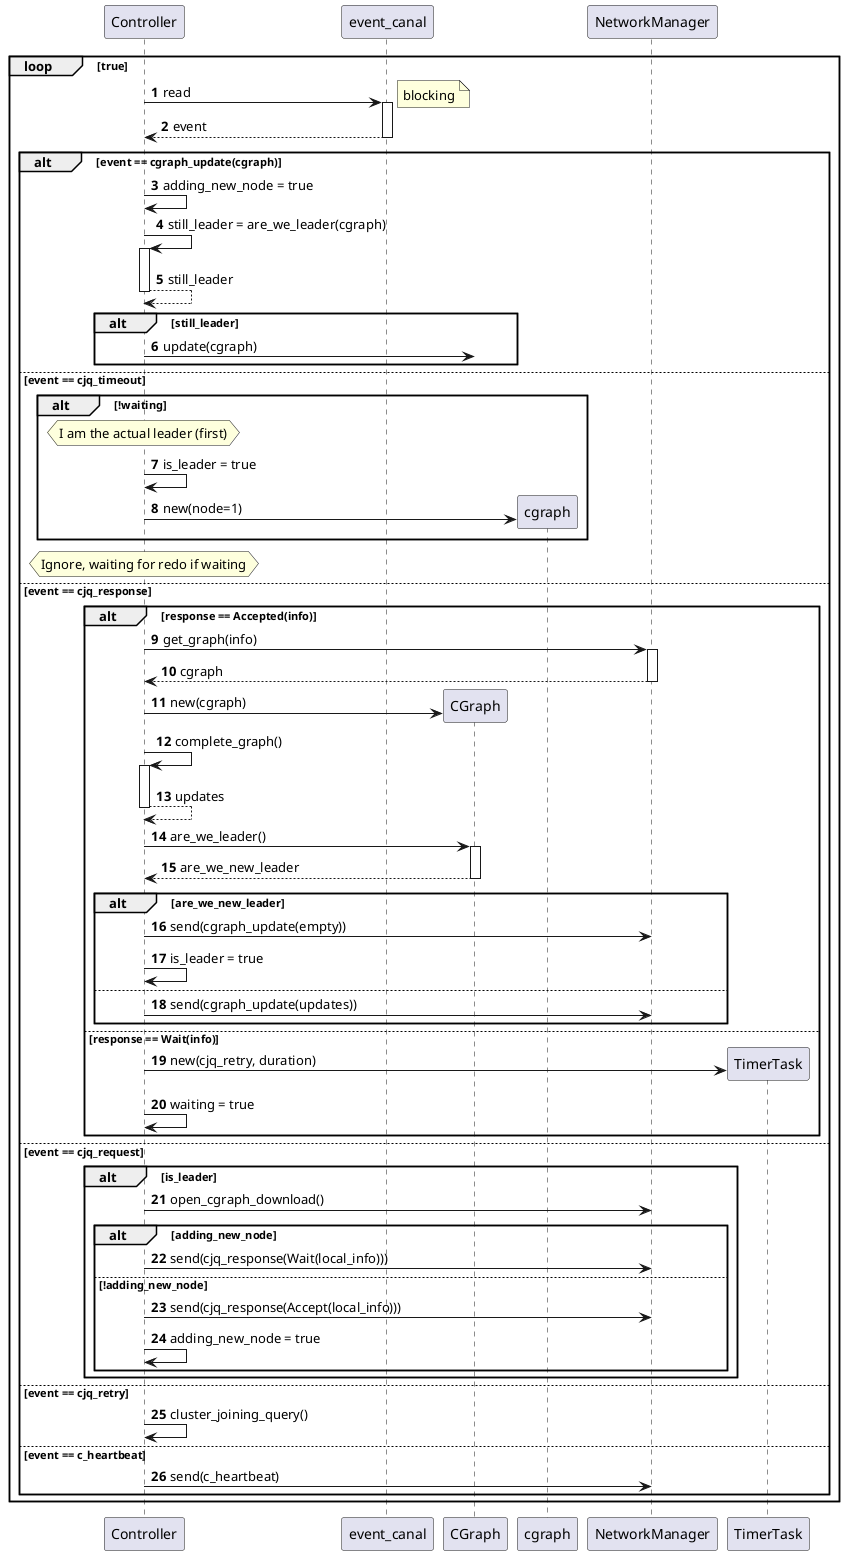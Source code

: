 @startuml
'https://plantuml.com/sequence-diagram

autonumber

loop true
    Controller -> event_canal : read
    activate event_canal
    note right : blocking
    event_canal --> Controller : event
    deactivate event_canal

    alt event == cgraph_update(cgraph)
        Controller -> Controller : adding_new_node = true
        Controller -> Controller : still_leader = are_we_leader(cgraph)
        activate Controller
        Controller --> Controller : still_leader
        deactivate Controller
        alt still_leader
            Controller -> CGraph : update(cgraph)
        end

    else event == cjq_timeout
        alt !waiting
            hnote over Controller : I am the actual leader (first)
            Controller -> Controller : is_leader = true
            create cgraph
            Controller -> cgraph : new(node=1)
        end
        hnote over Controller : Ignore, waiting for redo if waiting

    else event == cjq_response
        alt response == Accepted(info)
            Controller -> NetworkManager : get_graph(info)
            activate NetworkManager
            NetworkManager --> Controller : cgraph
            deactivate NetworkManager
            create CGraph
            Controller -> CGraph : new(cgraph)
            Controller -> Controller : complete_graph()
            activate Controller
            Controller --> Controller : updates
            deactivate Controller
            Controller -> CGraph : are_we_leader()
            activate CGraph
            CGraph --> Controller : are_we_new_leader
            deactivate CGraph
            alt are_we_new_leader
                Controller -> NetworkManager : send(cgraph_update(empty))
                Controller -> Controller : is_leader = true
            else
                Controller -> NetworkManager : send(cgraph_update(updates))
            end
        else response == Wait(info)
            create TimerTask
            Controller -> TimerTask : new(cjq_retry, duration)
            Controller -> Controller : waiting = true
        end

    else event == cjq_request
        alt is_leader
            Controller -> NetworkManager : open_cgraph_download()
            alt adding_new_node
                Controller -> NetworkManager : send(cjq_response(Wait(local_info)))
            else !adding_new_node
                Controller -> NetworkManager : send(cjq_response(Accept(local_info)))
                Controller -> Controller : adding_new_node = true
            end
        end

    else event == cjq_retry
        Controller -> Controller : cluster_joining_query()

    else event == c_heartbeat
        Controller -> NetworkManager : send(c_heartbeat)
    end
end
@enduml